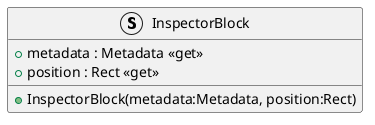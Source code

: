@startuml
struct InspectorBlock {
    + InspectorBlock(metadata:Metadata, position:Rect)
    + metadata : Metadata <<get>>
    + position : Rect <<get>>
}
@enduml
